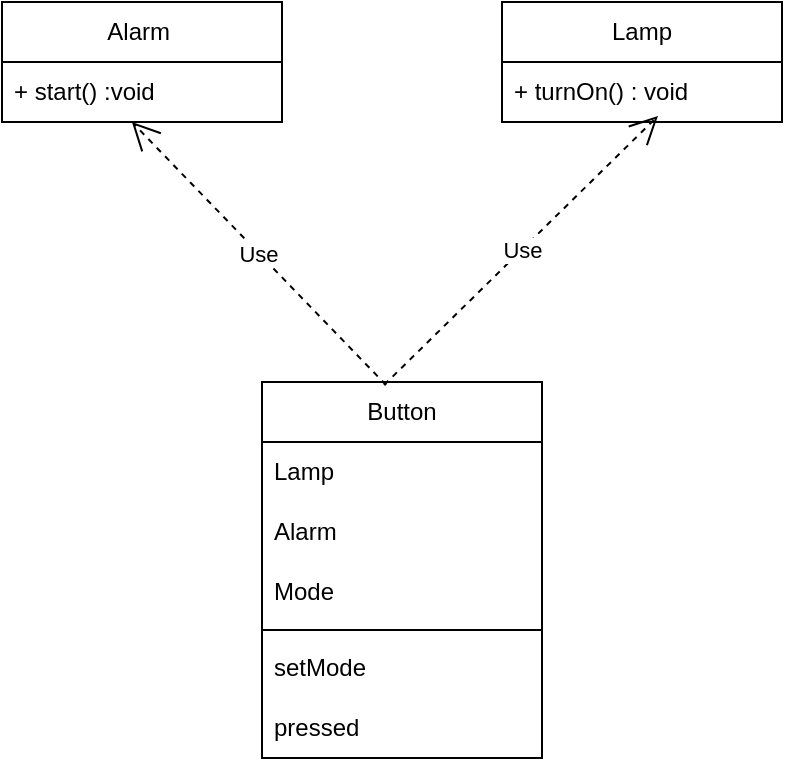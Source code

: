<mxfile version="24.7.13">
  <diagram name="페이지-1" id="_bnPBjuCgKKNUlrmMtEw">
    <mxGraphModel dx="1114" dy="558" grid="1" gridSize="10" guides="1" tooltips="1" connect="1" arrows="1" fold="1" page="1" pageScale="1" pageWidth="827" pageHeight="1169" math="0" shadow="0">
      <root>
        <mxCell id="0" />
        <mxCell id="1" parent="0" />
        <mxCell id="u-QWtJUSuIXk8fvenDZl-1" value="Alarm&amp;nbsp;" style="swimlane;fontStyle=0;childLayout=stackLayout;horizontal=1;startSize=30;horizontalStack=0;resizeParent=1;resizeParentMax=0;resizeLast=0;collapsible=1;marginBottom=0;whiteSpace=wrap;html=1;" vertex="1" parent="1">
          <mxGeometry x="270" y="140" width="140" height="60" as="geometry" />
        </mxCell>
        <mxCell id="u-QWtJUSuIXk8fvenDZl-2" value="+ start()&lt;span style=&quot;background-color: initial;&quot;&gt;&amp;nbsp;:void&lt;/span&gt;" style="text;strokeColor=none;fillColor=none;align=left;verticalAlign=middle;spacingLeft=4;spacingRight=4;overflow=hidden;points=[[0,0.5],[1,0.5]];portConstraint=eastwest;rotatable=0;whiteSpace=wrap;html=1;" vertex="1" parent="u-QWtJUSuIXk8fvenDZl-1">
          <mxGeometry y="30" width="140" height="30" as="geometry" />
        </mxCell>
        <mxCell id="u-QWtJUSuIXk8fvenDZl-5" value="Lamp" style="swimlane;fontStyle=0;childLayout=stackLayout;horizontal=1;startSize=30;horizontalStack=0;resizeParent=1;resizeParentMax=0;resizeLast=0;collapsible=1;marginBottom=0;whiteSpace=wrap;html=1;" vertex="1" parent="1">
          <mxGeometry x="520" y="140" width="140" height="60" as="geometry" />
        </mxCell>
        <mxCell id="u-QWtJUSuIXk8fvenDZl-6" value="+ turnOn() : void" style="text;strokeColor=none;fillColor=none;align=left;verticalAlign=middle;spacingLeft=4;spacingRight=4;overflow=hidden;points=[[0,0.5],[1,0.5]];portConstraint=eastwest;rotatable=0;whiteSpace=wrap;html=1;" vertex="1" parent="u-QWtJUSuIXk8fvenDZl-5">
          <mxGeometry y="30" width="140" height="30" as="geometry" />
        </mxCell>
        <mxCell id="u-QWtJUSuIXk8fvenDZl-9" value="Button" style="swimlane;fontStyle=0;childLayout=stackLayout;horizontal=1;startSize=30;horizontalStack=0;resizeParent=1;resizeParentMax=0;resizeLast=0;collapsible=1;marginBottom=0;whiteSpace=wrap;html=1;" vertex="1" parent="1">
          <mxGeometry x="400" y="330" width="140" height="188" as="geometry" />
        </mxCell>
        <mxCell id="u-QWtJUSuIXk8fvenDZl-10" value="Lamp&amp;nbsp;" style="text;strokeColor=none;fillColor=none;align=left;verticalAlign=middle;spacingLeft=4;spacingRight=4;overflow=hidden;points=[[0,0.5],[1,0.5]];portConstraint=eastwest;rotatable=0;whiteSpace=wrap;html=1;" vertex="1" parent="u-QWtJUSuIXk8fvenDZl-9">
          <mxGeometry y="30" width="140" height="30" as="geometry" />
        </mxCell>
        <mxCell id="u-QWtJUSuIXk8fvenDZl-19" value="Alarm&amp;nbsp;" style="text;strokeColor=none;fillColor=none;align=left;verticalAlign=middle;spacingLeft=4;spacingRight=4;overflow=hidden;points=[[0,0.5],[1,0.5]];portConstraint=eastwest;rotatable=0;whiteSpace=wrap;html=1;" vertex="1" parent="u-QWtJUSuIXk8fvenDZl-9">
          <mxGeometry y="60" width="140" height="30" as="geometry" />
        </mxCell>
        <mxCell id="u-QWtJUSuIXk8fvenDZl-26" value="Mode&amp;nbsp;" style="text;strokeColor=none;fillColor=none;align=left;verticalAlign=middle;spacingLeft=4;spacingRight=4;overflow=hidden;points=[[0,0.5],[1,0.5]];portConstraint=eastwest;rotatable=0;whiteSpace=wrap;html=1;" vertex="1" parent="u-QWtJUSuIXk8fvenDZl-9">
          <mxGeometry y="90" width="140" height="30" as="geometry" />
        </mxCell>
        <mxCell id="u-QWtJUSuIXk8fvenDZl-17" value="" style="line;strokeWidth=1;fillColor=none;align=left;verticalAlign=middle;spacingTop=-1;spacingLeft=3;spacingRight=3;rotatable=0;labelPosition=right;points=[];portConstraint=eastwest;strokeColor=inherit;" vertex="1" parent="u-QWtJUSuIXk8fvenDZl-9">
          <mxGeometry y="120" width="140" height="8" as="geometry" />
        </mxCell>
        <mxCell id="u-QWtJUSuIXk8fvenDZl-18" value="setMode" style="text;strokeColor=none;fillColor=none;align=left;verticalAlign=middle;spacingLeft=4;spacingRight=4;overflow=hidden;points=[[0,0.5],[1,0.5]];portConstraint=eastwest;rotatable=0;whiteSpace=wrap;html=1;" vertex="1" parent="u-QWtJUSuIXk8fvenDZl-9">
          <mxGeometry y="128" width="140" height="30" as="geometry" />
        </mxCell>
        <mxCell id="u-QWtJUSuIXk8fvenDZl-11" value="pressed" style="text;strokeColor=none;fillColor=none;align=left;verticalAlign=middle;spacingLeft=4;spacingRight=4;overflow=hidden;points=[[0,0.5],[1,0.5]];portConstraint=eastwest;rotatable=0;whiteSpace=wrap;html=1;" vertex="1" parent="u-QWtJUSuIXk8fvenDZl-9">
          <mxGeometry y="158" width="140" height="30" as="geometry" />
        </mxCell>
        <mxCell id="u-QWtJUSuIXk8fvenDZl-13" value="Use" style="endArrow=open;endSize=12;dashed=1;html=1;rounded=0;entryX=0.464;entryY=1;entryDx=0;entryDy=0;entryPerimeter=0;exitX=0.443;exitY=0.008;exitDx=0;exitDy=0;exitPerimeter=0;" edge="1" parent="1" source="u-QWtJUSuIXk8fvenDZl-9" target="u-QWtJUSuIXk8fvenDZl-2">
          <mxGeometry width="160" relative="1" as="geometry">
            <mxPoint x="330" y="290" as="sourcePoint" />
            <mxPoint x="349.94" y="260" as="targetPoint" />
          </mxGeometry>
        </mxCell>
        <mxCell id="u-QWtJUSuIXk8fvenDZl-14" value="Use" style="endArrow=open;endSize=12;dashed=1;html=1;rounded=0;entryX=0.557;entryY=0.9;entryDx=0;entryDy=0;entryPerimeter=0;exitX=0.436;exitY=0.008;exitDx=0;exitDy=0;exitPerimeter=0;" edge="1" parent="1" source="u-QWtJUSuIXk8fvenDZl-9" target="u-QWtJUSuIXk8fvenDZl-6">
          <mxGeometry width="160" relative="1" as="geometry">
            <mxPoint x="472" y="341" as="sourcePoint" />
            <mxPoint x="595.04" y="260" as="targetPoint" />
          </mxGeometry>
        </mxCell>
      </root>
    </mxGraphModel>
  </diagram>
</mxfile>

